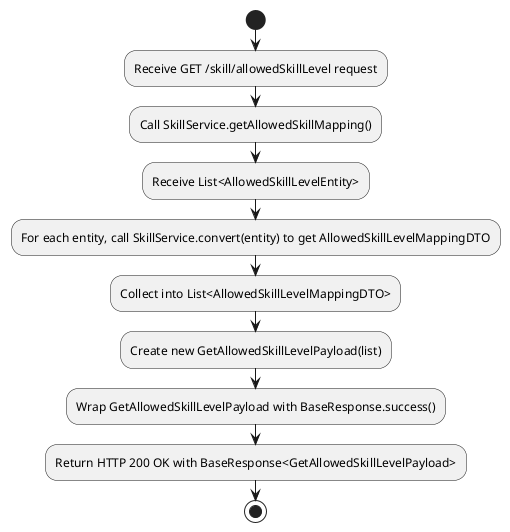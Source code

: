 @startuml
start
:Receive GET /skill/allowedSkillLevel request;
:Call SkillService.getAllowedSkillMapping();
:Receive List<AllowedSkillLevelEntity>;
:For each entity, call SkillService.convert(entity) to get AllowedSkillLevelMappingDTO;
:Collect into List<AllowedSkillLevelMappingDTO>;
:Create new GetAllowedSkillLevelPayload(list);
:Wrap GetAllowedSkillLevelPayload with BaseResponse.success();
:Return HTTP 200 OK with BaseResponse<GetAllowedSkillLevelPayload>;
stop
@enduml

